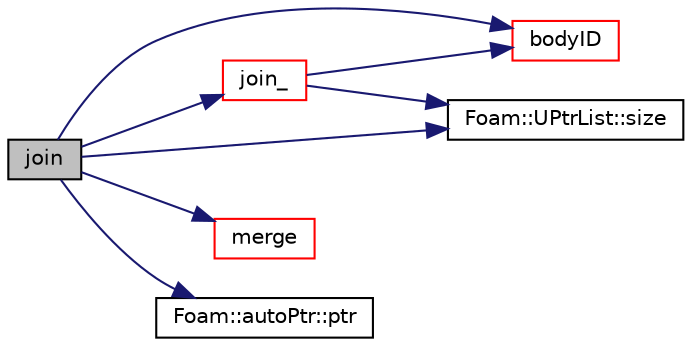digraph "join"
{
  bgcolor="transparent";
  edge [fontname="Helvetica",fontsize="10",labelfontname="Helvetica",labelfontsize="10"];
  node [fontname="Helvetica",fontsize="10",shape=record];
  rankdir="LR";
  Node713 [label="join",height=0.2,width=0.4,color="black", fillcolor="grey75", style="filled", fontcolor="black"];
  Node713 -> Node714 [color="midnightblue",fontsize="10",style="solid",fontname="Helvetica"];
  Node714 [label="bodyID",height=0.2,width=0.4,color="red",URL="$a30453.html#a947237316c150a5da20657ea173a99b7",tooltip="Return the ID of the body with the given name. "];
  Node713 -> Node769 [color="midnightblue",fontsize="10",style="solid",fontname="Helvetica"];
  Node769 [label="join_",height=0.2,width=0.4,color="red",URL="$a30453.html#ab5cc3084af83721de12efcfb5457972b",tooltip="Join the given body to the parent with ID parentID via the given. "];
  Node769 -> Node714 [color="midnightblue",fontsize="10",style="solid",fontname="Helvetica"];
  Node769 -> Node779 [color="midnightblue",fontsize="10",style="solid",fontname="Helvetica"];
  Node779 [label="Foam::UPtrList::size",height=0.2,width=0.4,color="black",URL="$a27101.html#a47b3bf30da1eb3ab8076b5fbe00e0494",tooltip="Return the number of elements in the UPtrList. "];
  Node713 -> Node781 [color="midnightblue",fontsize="10",style="solid",fontname="Helvetica"];
  Node781 [label="merge",height=0.2,width=0.4,color="red",URL="$a30453.html#a69de372947f78e2cb174fb5393c4d7e7",tooltip="Merge the given body with transform X into the parent with ID. "];
  Node713 -> Node773 [color="midnightblue",fontsize="10",style="solid",fontname="Helvetica"];
  Node773 [label="Foam::autoPtr::ptr",height=0.2,width=0.4,color="black",URL="$a27073.html#ab49465591efb50fc2ccc2eba7e2bbfd3",tooltip="Return object pointer for reuse. "];
  Node713 -> Node779 [color="midnightblue",fontsize="10",style="solid",fontname="Helvetica"];
}
